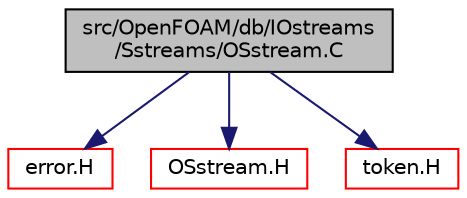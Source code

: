 digraph "src/OpenFOAM/db/IOstreams/Sstreams/OSstream.C"
{
  bgcolor="transparent";
  edge [fontname="Helvetica",fontsize="10",labelfontname="Helvetica",labelfontsize="10"];
  node [fontname="Helvetica",fontsize="10",shape=record];
  Node0 [label="src/OpenFOAM/db/IOstreams\l/Sstreams/OSstream.C",height=0.2,width=0.4,color="black", fillcolor="grey75", style="filled", fontcolor="black"];
  Node0 -> Node1 [color="midnightblue",fontsize="10",style="solid",fontname="Helvetica"];
  Node1 [label="error.H",height=0.2,width=0.4,color="red",URL="$a09629.html"];
  Node0 -> Node24 [color="midnightblue",fontsize="10",style="solid",fontname="Helvetica"];
  Node24 [label="OSstream.H",height=0.2,width=0.4,color="red",URL="$a09908.html"];
  Node0 -> Node46 [color="midnightblue",fontsize="10",style="solid",fontname="Helvetica"];
  Node46 [label="token.H",height=0.2,width=0.4,color="red",URL="$a09947.html"];
}
